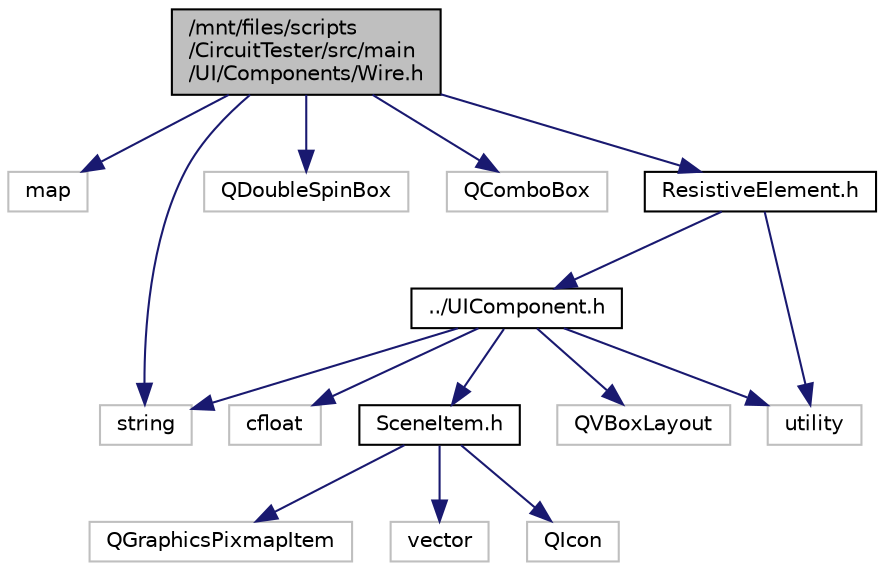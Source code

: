 digraph "/mnt/files/scripts/CircuitTester/src/main/UI/Components/Wire.h"
{
 // LATEX_PDF_SIZE
  edge [fontname="Helvetica",fontsize="10",labelfontname="Helvetica",labelfontsize="10"];
  node [fontname="Helvetica",fontsize="10",shape=record];
  Node1 [label="/mnt/files/scripts\l/CircuitTester/src/main\l/UI/Components/Wire.h",height=0.2,width=0.4,color="black", fillcolor="grey75", style="filled", fontcolor="black",tooltip=" "];
  Node1 -> Node2 [color="midnightblue",fontsize="10",style="solid",fontname="Helvetica"];
  Node2 [label="map",height=0.2,width=0.4,color="grey75", fillcolor="white", style="filled",tooltip=" "];
  Node1 -> Node3 [color="midnightblue",fontsize="10",style="solid",fontname="Helvetica"];
  Node3 [label="string",height=0.2,width=0.4,color="grey75", fillcolor="white", style="filled",tooltip=" "];
  Node1 -> Node4 [color="midnightblue",fontsize="10",style="solid",fontname="Helvetica"];
  Node4 [label="QDoubleSpinBox",height=0.2,width=0.4,color="grey75", fillcolor="white", style="filled",tooltip=" "];
  Node1 -> Node5 [color="midnightblue",fontsize="10",style="solid",fontname="Helvetica"];
  Node5 [label="QComboBox",height=0.2,width=0.4,color="grey75", fillcolor="white", style="filled",tooltip=" "];
  Node1 -> Node6 [color="midnightblue",fontsize="10",style="solid",fontname="Helvetica"];
  Node6 [label="ResistiveElement.h",height=0.2,width=0.4,color="black", fillcolor="white", style="filled",URL="$ResistiveElement_8h.html",tooltip=" "];
  Node6 -> Node7 [color="midnightblue",fontsize="10",style="solid",fontname="Helvetica"];
  Node7 [label="utility",height=0.2,width=0.4,color="grey75", fillcolor="white", style="filled",tooltip=" "];
  Node6 -> Node8 [color="midnightblue",fontsize="10",style="solid",fontname="Helvetica"];
  Node8 [label="../UIComponent.h",height=0.2,width=0.4,color="black", fillcolor="white", style="filled",URL="$UIComponent_8h.html",tooltip=" "];
  Node8 -> Node3 [color="midnightblue",fontsize="10",style="solid",fontname="Helvetica"];
  Node8 -> Node7 [color="midnightblue",fontsize="10",style="solid",fontname="Helvetica"];
  Node8 -> Node9 [color="midnightblue",fontsize="10",style="solid",fontname="Helvetica"];
  Node9 [label="QVBoxLayout",height=0.2,width=0.4,color="grey75", fillcolor="white", style="filled",tooltip=" "];
  Node8 -> Node10 [color="midnightblue",fontsize="10",style="solid",fontname="Helvetica"];
  Node10 [label="cfloat",height=0.2,width=0.4,color="grey75", fillcolor="white", style="filled",tooltip=" "];
  Node8 -> Node11 [color="midnightblue",fontsize="10",style="solid",fontname="Helvetica"];
  Node11 [label="SceneItem.h",height=0.2,width=0.4,color="black", fillcolor="white", style="filled",URL="$SceneItem_8h.html",tooltip=" "];
  Node11 -> Node12 [color="midnightblue",fontsize="10",style="solid",fontname="Helvetica"];
  Node12 [label="QGraphicsPixmapItem",height=0.2,width=0.4,color="grey75", fillcolor="white", style="filled",tooltip=" "];
  Node11 -> Node13 [color="midnightblue",fontsize="10",style="solid",fontname="Helvetica"];
  Node13 [label="vector",height=0.2,width=0.4,color="grey75", fillcolor="white", style="filled",tooltip=" "];
  Node11 -> Node14 [color="midnightblue",fontsize="10",style="solid",fontname="Helvetica"];
  Node14 [label="QIcon",height=0.2,width=0.4,color="grey75", fillcolor="white", style="filled",tooltip=" "];
}
